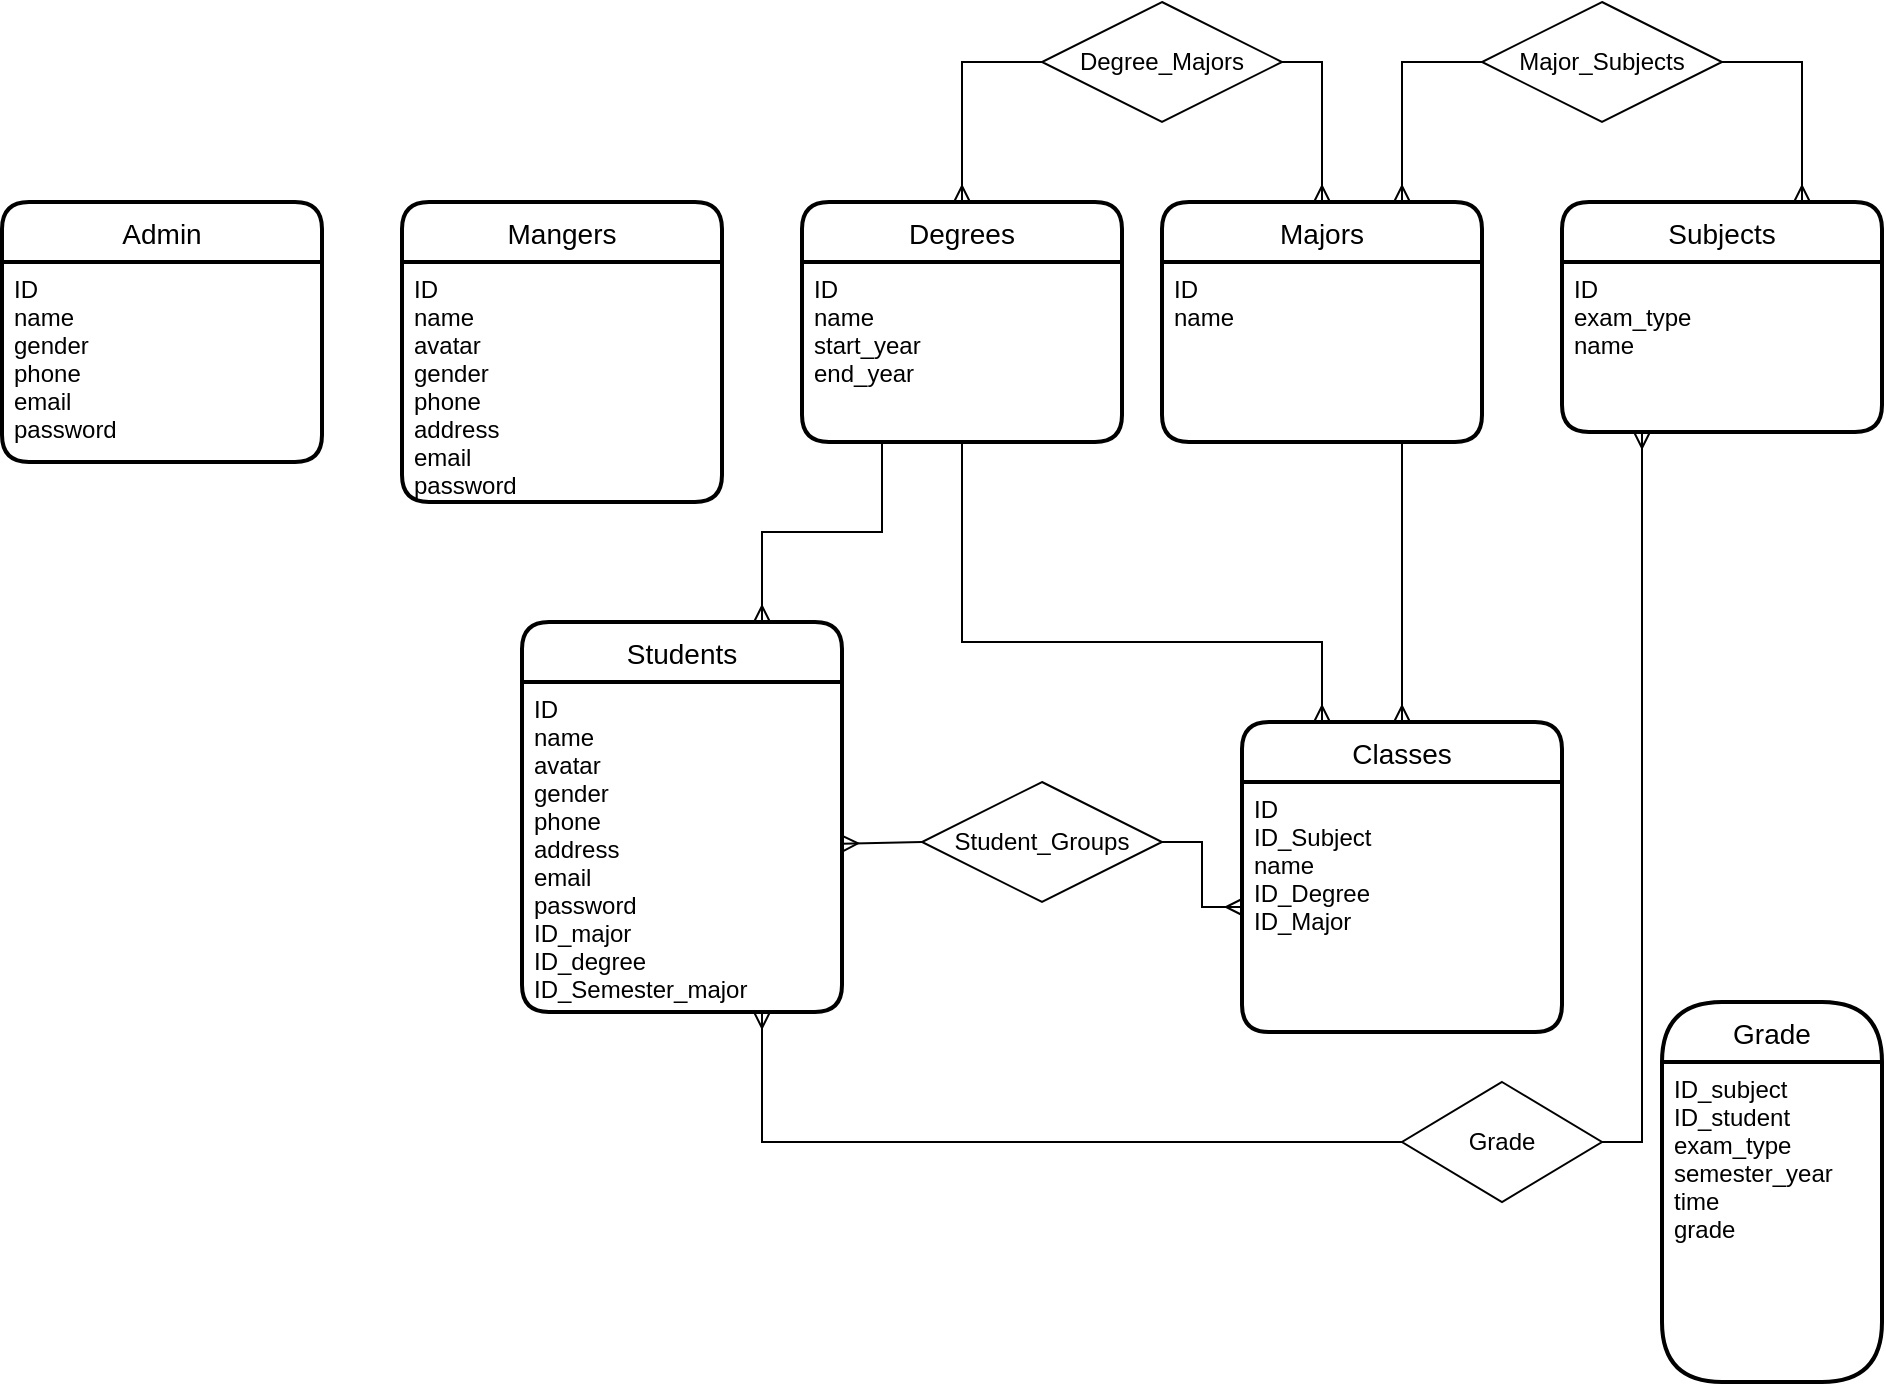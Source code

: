 <mxfile version="18.1.2" type="google"><diagram id="BHRlq9lQyB9zRH_3aqh-" name="Page-1"><mxGraphModel grid="1" page="1" gridSize="10" guides="1" tooltips="1" connect="1" arrows="1" fold="1" pageScale="1" pageWidth="850" pageHeight="1100" math="0" shadow="0"><root><mxCell id="0"/><mxCell id="1" parent="0"/><mxCell id="GWSyd2YqOLVpxITgxBCj-1" value="Admin" style="swimlane;childLayout=stackLayout;horizontal=1;startSize=30;horizontalStack=0;rounded=1;fontSize=14;fontStyle=0;strokeWidth=2;resizeParent=0;resizeLast=1;shadow=0;dashed=0;align=center;" vertex="1" parent="1"><mxGeometry x="10" y="230" width="160" height="130" as="geometry"/></mxCell><mxCell id="GWSyd2YqOLVpxITgxBCj-2" value="ID&#10;name&#10;gender&#10;phone&#10;email&#10;password" style="align=left;strokeColor=none;fillColor=none;spacingLeft=4;fontSize=12;verticalAlign=top;resizable=0;rotatable=0;part=1;" vertex="1" parent="GWSyd2YqOLVpxITgxBCj-1"><mxGeometry y="30" width="160" height="100" as="geometry"/></mxCell><mxCell id="GWSyd2YqOLVpxITgxBCj-3" value="Students" style="swimlane;childLayout=stackLayout;horizontal=1;startSize=30;horizontalStack=0;rounded=1;fontSize=14;fontStyle=0;strokeWidth=2;resizeParent=0;resizeLast=1;shadow=0;dashed=0;align=center;" vertex="1" parent="1"><mxGeometry x="270" y="440" width="160" height="195" as="geometry"/></mxCell><mxCell id="GWSyd2YqOLVpxITgxBCj-4" value="ID&#10;name&#10;avatar&#10;gender&#10;phone&#10;address&#10;email&#10;password&#10;ID_major&#10;ID_degree&#10;ID_Semester_major" style="align=left;strokeColor=none;fillColor=none;spacingLeft=4;fontSize=12;verticalAlign=top;resizable=0;rotatable=0;part=1;" vertex="1" parent="GWSyd2YqOLVpxITgxBCj-3"><mxGeometry y="30" width="160" height="165" as="geometry"/></mxCell><mxCell id="GWSyd2YqOLVpxITgxBCj-7" value="Classes" style="swimlane;childLayout=stackLayout;horizontal=1;startSize=30;horizontalStack=0;rounded=1;fontSize=14;fontStyle=0;strokeWidth=2;resizeParent=0;resizeLast=1;shadow=0;dashed=0;align=center;" vertex="1" parent="1"><mxGeometry x="630" y="490" width="160" height="155" as="geometry"/></mxCell><mxCell id="GWSyd2YqOLVpxITgxBCj-8" value="ID&#10;ID_Subject&#10;name&#10;ID_Degree&#10;ID_Major&#10;" style="align=left;strokeColor=none;fillColor=none;spacingLeft=4;fontSize=12;verticalAlign=top;resizable=0;rotatable=0;part=1;" vertex="1" parent="GWSyd2YqOLVpxITgxBCj-7"><mxGeometry y="30" width="160" height="125" as="geometry"/></mxCell><mxCell id="GWSyd2YqOLVpxITgxBCj-10" value="Subjects" style="swimlane;childLayout=stackLayout;horizontal=1;startSize=30;horizontalStack=0;rounded=1;fontSize=14;fontStyle=0;strokeWidth=2;resizeParent=0;resizeLast=1;shadow=0;dashed=0;align=center;" vertex="1" parent="1"><mxGeometry x="790" y="230" width="160" height="115" as="geometry"/></mxCell><mxCell id="GWSyd2YqOLVpxITgxBCj-11" value="ID&#10;exam_type&#10;name" style="align=left;strokeColor=none;fillColor=none;spacingLeft=4;fontSize=12;verticalAlign=top;resizable=0;rotatable=0;part=1;" vertex="1" parent="GWSyd2YqOLVpxITgxBCj-10"><mxGeometry y="30" width="160" height="85" as="geometry"/></mxCell><mxCell id="GWSyd2YqOLVpxITgxBCj-12" value="Grade" style="swimlane;childLayout=stackLayout;horizontal=1;startSize=30;horizontalStack=0;rounded=1;fontSize=14;fontStyle=0;strokeWidth=2;resizeParent=0;resizeLast=1;shadow=0;dashed=0;align=center;arcSize=50;" vertex="1" parent="1"><mxGeometry x="840" y="630" width="110" height="190" as="geometry"/></mxCell><mxCell id="GWSyd2YqOLVpxITgxBCj-13" value="ID_subject&#10;ID_student&#10;exam_type&#10;semester_year&#10;time&#10;grade&#10;" style="align=left;strokeColor=none;fillColor=none;spacingLeft=4;fontSize=12;verticalAlign=top;resizable=0;rotatable=0;part=1;" vertex="1" parent="GWSyd2YqOLVpxITgxBCj-12"><mxGeometry y="30" width="110" height="160" as="geometry"/></mxCell><mxCell id="As0inwiZUNO2Wqzn2yUd-1" value="Majors" style="swimlane;childLayout=stackLayout;horizontal=1;startSize=30;horizontalStack=0;rounded=1;fontSize=14;fontStyle=0;strokeWidth=2;resizeParent=0;resizeLast=1;shadow=0;dashed=0;align=center;" vertex="1" parent="1"><mxGeometry x="590" y="230" width="160" height="120" as="geometry"/></mxCell><mxCell id="As0inwiZUNO2Wqzn2yUd-2" value="ID&#10;name" style="align=left;strokeColor=none;fillColor=none;spacingLeft=4;fontSize=12;verticalAlign=top;resizable=0;rotatable=0;part=1;" vertex="1" parent="As0inwiZUNO2Wqzn2yUd-1"><mxGeometry y="30" width="160" height="90" as="geometry"/></mxCell><mxCell id="Zsi5KVs_UI_7GZ5l03Mt-1" value="Mangers" style="swimlane;childLayout=stackLayout;horizontal=1;startSize=30;horizontalStack=0;rounded=1;fontSize=14;fontStyle=0;strokeWidth=2;resizeParent=0;resizeLast=1;shadow=0;dashed=0;align=center;" vertex="1" parent="1"><mxGeometry x="210" y="230" width="160" height="150" as="geometry"/></mxCell><mxCell id="Zsi5KVs_UI_7GZ5l03Mt-2" value="ID&#10;name&#10;avatar&#10;gender&#10;phone&#10;address&#10;email&#10;password" style="align=left;strokeColor=none;fillColor=none;spacingLeft=4;fontSize=12;verticalAlign=top;resizable=0;rotatable=0;part=1;" vertex="1" parent="Zsi5KVs_UI_7GZ5l03Mt-1"><mxGeometry y="30" width="160" height="120" as="geometry"/></mxCell><mxCell id="Zsi5KVs_UI_7GZ5l03Mt-3" value="Degrees" style="swimlane;childLayout=stackLayout;horizontal=1;startSize=30;horizontalStack=0;rounded=1;fontSize=14;fontStyle=0;strokeWidth=2;resizeParent=0;resizeLast=1;shadow=0;dashed=0;align=center;" vertex="1" parent="1"><mxGeometry x="410" y="230" width="160" height="120" as="geometry"/></mxCell><mxCell id="Zsi5KVs_UI_7GZ5l03Mt-4" value="ID&#10;name&#10;start_year&#10;end_year" style="align=left;strokeColor=none;fillColor=none;spacingLeft=4;fontSize=12;verticalAlign=top;resizable=0;rotatable=0;part=1;" vertex="1" parent="Zsi5KVs_UI_7GZ5l03Mt-3"><mxGeometry y="30" width="160" height="90" as="geometry"/></mxCell><mxCell id="qFnhOeAhhviYLG02v7L_-3" value="" style="edgeStyle=orthogonalEdgeStyle;fontSize=12;html=1;endArrow=ERmany;startArrow=none;rounded=0;exitX=1;exitY=0.5;exitDx=0;exitDy=0;entryX=0.25;entryY=1;entryDx=0;entryDy=0;" edge="1" parent="1" source="qFnhOeAhhviYLG02v7L_-2" target="GWSyd2YqOLVpxITgxBCj-11"><mxGeometry width="100" height="100" relative="1" as="geometry"><mxPoint x="550" y="610" as="sourcePoint"/><mxPoint x="960" y="570" as="targetPoint"/></mxGeometry></mxCell><mxCell id="qFnhOeAhhviYLG02v7L_-4" style="edgeStyle=none;rounded=0;orthogonalLoop=1;jettySize=auto;html=1;exitX=1;exitY=1;exitDx=0;exitDy=0;" edge="1" parent="1" source="qFnhOeAhhviYLG02v7L_-2" target="qFnhOeAhhviYLG02v7L_-2"><mxGeometry relative="1" as="geometry"/></mxCell><mxCell id="qFnhOeAhhviYLG02v7L_-2" value="Grade" style="shape=rhombus;perimeter=rhombusPerimeter;whiteSpace=wrap;html=1;align=center;" vertex="1" parent="1"><mxGeometry x="710" y="670" width="100" height="60" as="geometry"/></mxCell><mxCell id="qFnhOeAhhviYLG02v7L_-5" value="" style="edgeStyle=orthogonalEdgeStyle;fontSize=12;html=1;endArrow=none;startArrow=ERmany;rounded=0;entryX=0;entryY=0.5;entryDx=0;entryDy=0;exitX=0.75;exitY=1;exitDx=0;exitDy=0;" edge="1" parent="1" source="GWSyd2YqOLVpxITgxBCj-4" target="qFnhOeAhhviYLG02v7L_-2"><mxGeometry width="100" height="100" relative="1" as="geometry"><mxPoint x="800" y="810" as="sourcePoint"/><mxPoint x="1090" y="320" as="targetPoint"/></mxGeometry></mxCell><mxCell id="qFnhOeAhhviYLG02v7L_-9" value="" style="edgeStyle=orthogonalEdgeStyle;fontSize=12;html=1;endArrow=ERmany;rounded=0;entryX=0.75;entryY=0;entryDx=0;entryDy=0;exitX=0.25;exitY=1;exitDx=0;exitDy=0;" edge="1" parent="1" source="Zsi5KVs_UI_7GZ5l03Mt-4" target="GWSyd2YqOLVpxITgxBCj-3"><mxGeometry width="100" height="100" relative="1" as="geometry"><mxPoint x="320" y="240.0" as="sourcePoint"/><mxPoint x="1110" y="240.0" as="targetPoint"/></mxGeometry></mxCell><mxCell id="JjEBjO5GqwL359YXGDjP-3" value="" style="fontSize=12;html=1;endArrow=ERmany;startArrow=none;rounded=0;exitX=1;exitY=0.5;exitDx=0;exitDy=0;entryX=0;entryY=0.5;entryDx=0;entryDy=0;edgeStyle=orthogonalEdgeStyle;" edge="1" parent="1" source="JjEBjO5GqwL359YXGDjP-4" target="GWSyd2YqOLVpxITgxBCj-8"><mxGeometry width="100" height="100" relative="1" as="geometry"><mxPoint x="740" y="640" as="sourcePoint"/><mxPoint x="840" y="540" as="targetPoint"/></mxGeometry></mxCell><mxCell id="JjEBjO5GqwL359YXGDjP-4" value="Student_Groups" style="shape=rhombus;perimeter=rhombusPerimeter;whiteSpace=wrap;html=1;align=center;" vertex="1" parent="1"><mxGeometry x="470" y="520" width="120" height="60" as="geometry"/></mxCell><mxCell id="JjEBjO5GqwL359YXGDjP-5" value="" style="fontSize=12;html=1;endArrow=none;startArrow=ERmany;rounded=0;entryX=0;entryY=0.5;entryDx=0;entryDy=0;" edge="1" parent="1" source="GWSyd2YqOLVpxITgxBCj-4" target="JjEBjO5GqwL359YXGDjP-4"><mxGeometry width="100" height="100" relative="1" as="geometry"><mxPoint x="670.0" y="700" as="sourcePoint"/><mxPoint x="670.0" y="540" as="targetPoint"/></mxGeometry></mxCell><mxCell id="JjEBjO5GqwL359YXGDjP-6" value="" style="fontSize=12;html=1;endArrow=ERmany;rounded=0;entryX=0.5;entryY=0;entryDx=0;entryDy=0;exitX=0.75;exitY=1;exitDx=0;exitDy=0;" edge="1" parent="1" source="As0inwiZUNO2Wqzn2yUd-2" target="GWSyd2YqOLVpxITgxBCj-7"><mxGeometry width="100" height="100" relative="1" as="geometry"><mxPoint x="710" y="600" as="sourcePoint"/><mxPoint x="810" y="500" as="targetPoint"/></mxGeometry></mxCell><mxCell id="9bJoYLkJscTbhQQ6p3iy-1" value="" style="edgeStyle=orthogonalEdgeStyle;fontSize=12;html=1;endArrow=ERmany;rounded=0;entryX=0.25;entryY=0;entryDx=0;entryDy=0;exitX=0.5;exitY=1;exitDx=0;exitDy=0;" edge="1" parent="1" source="Zsi5KVs_UI_7GZ5l03Mt-4" target="GWSyd2YqOLVpxITgxBCj-7"><mxGeometry width="100" height="100" relative="1" as="geometry"><mxPoint x="710" y="500" as="sourcePoint"/><mxPoint x="810" y="400" as="targetPoint"/><Array as="points"><mxPoint x="490" y="450"/><mxPoint x="670" y="450"/></Array></mxGeometry></mxCell><mxCell id="e6N94a9p8COC2LOL6f_9-1" value="" style="edgeStyle=orthogonalEdgeStyle;fontSize=12;html=1;endArrow=ERmany;startArrow=ERmany;rounded=0;exitX=0.5;exitY=0;exitDx=0;exitDy=0;entryX=0.5;entryY=0;entryDx=0;entryDy=0;" edge="1" parent="1" source="Zsi5KVs_UI_7GZ5l03Mt-3" target="As0inwiZUNO2Wqzn2yUd-1"><mxGeometry width="100" height="100" relative="1" as="geometry"><mxPoint x="890" y="350" as="sourcePoint"/><mxPoint x="990" y="250" as="targetPoint"/><Array as="points"><mxPoint x="490" y="160"/><mxPoint x="670" y="160"/></Array></mxGeometry></mxCell><mxCell id="e6N94a9p8COC2LOL6f_9-2" value="" style="edgeStyle=orthogonalEdgeStyle;fontSize=12;html=1;endArrow=ERmany;startArrow=none;rounded=0;entryX=0.75;entryY=0;entryDx=0;entryDy=0;exitX=1;exitY=0.5;exitDx=0;exitDy=0;" edge="1" parent="1" source="e6N94a9p8COC2LOL6f_9-3" target="GWSyd2YqOLVpxITgxBCj-10"><mxGeometry width="100" height="100" relative="1" as="geometry"><mxPoint x="930" y="130" as="sourcePoint"/><mxPoint x="850" y="360" as="targetPoint"/><Array as="points"><mxPoint x="910" y="160"/></Array></mxGeometry></mxCell><mxCell id="e6N94a9p8COC2LOL6f_9-5" value="Degree_Majors" style="shape=rhombus;perimeter=rhombusPerimeter;whiteSpace=wrap;html=1;align=center;" vertex="1" parent="1"><mxGeometry x="530" y="130" width="120" height="60" as="geometry"/></mxCell><mxCell id="e6N94a9p8COC2LOL6f_9-3" value="Major_Subjects" style="shape=rhombus;perimeter=rhombusPerimeter;whiteSpace=wrap;html=1;align=center;" vertex="1" parent="1"><mxGeometry x="750" y="130" width="120" height="60" as="geometry"/></mxCell><mxCell id="CkqCH6swUYCki5YlBxJb-1" value="" style="edgeStyle=orthogonalEdgeStyle;fontSize=12;html=1;endArrow=none;startArrow=ERmany;rounded=0;exitX=0.75;exitY=0;exitDx=0;exitDy=0;entryX=0;entryY=0.5;entryDx=0;entryDy=0;" edge="1" parent="1" source="As0inwiZUNO2Wqzn2yUd-1" target="e6N94a9p8COC2LOL6f_9-3"><mxGeometry width="100" height="100" relative="1" as="geometry"><mxPoint x="710" y="230" as="sourcePoint"/><mxPoint x="770" y="140" as="targetPoint"/></mxGeometry></mxCell></root></mxGraphModel></diagram></mxfile>
